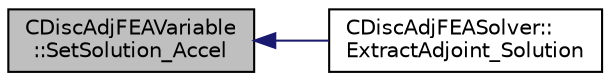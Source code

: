 digraph "CDiscAdjFEAVariable::SetSolution_Accel"
{
  edge [fontname="Helvetica",fontsize="10",labelfontname="Helvetica",labelfontsize="10"];
  node [fontname="Helvetica",fontsize="10",shape=record];
  rankdir="LR";
  Node101 [label="CDiscAdjFEAVariable\l::SetSolution_Accel",height=0.2,width=0.4,color="black", fillcolor="grey75", style="filled", fontcolor="black"];
  Node101 -> Node102 [dir="back",color="midnightblue",fontsize="10",style="solid",fontname="Helvetica"];
  Node102 [label="CDiscAdjFEASolver::\lExtractAdjoint_Solution",height=0.2,width=0.4,color="black", fillcolor="white", style="filled",URL="$class_c_disc_adj_f_e_a_solver.html#a976facb0e6a13e97f663c74a863b350d",tooltip="Sets the adjoint values of the input variables of the flow (+turb.) iteration after tape has been eva..."];
}
